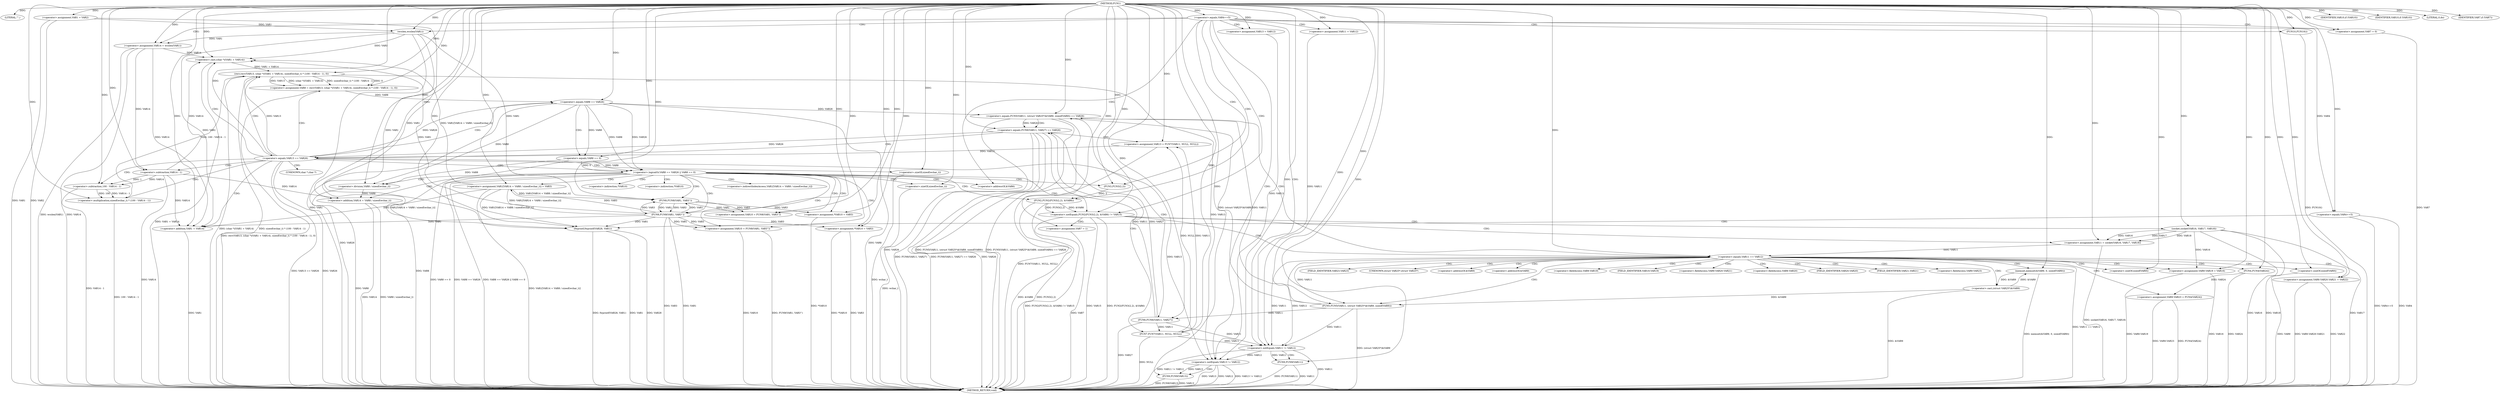 digraph FUN1 {  
"1000100" [label = "(METHOD,FUN1)" ]
"1000308" [label = "(METHOD_RETURN,void)" ]
"1000103" [label = "(LITERAL,\"\",)" ]
"1000104" [label = "(<operator>.assignment,VAR1 = VAR2)" ]
"1000108" [label = "(<operator>.equals,VAR4==5)" ]
"1000115" [label = "(<operator>.assignment,VAR7 = 0)" ]
"1000122" [label = "(<operator>.assignment,VAR11 = VAR12)" ]
"1000126" [label = "(<operator>.assignment,VAR13 = VAR12)" ]
"1000130" [label = "(<operator>.assignment,VAR14 = wcslen(VAR1))" ]
"1000132" [label = "(wcslen,wcslen(VAR1))" ]
"1000137" [label = "(<operator>.notEquals,FUN2(FUN3(2,2), &VAR6) != VAR15)" ]
"1000138" [label = "(FUN2,FUN2(FUN3(2,2), &VAR6))" ]
"1000139" [label = "(FUN3,FUN3(2,2))" ]
"1000147" [label = "(<operator>.assignment,VAR7 = 1)" ]
"1000150" [label = "(<operator>.assignment,VAR11 = socket(VAR16, VAR17, VAR18))" ]
"1000152" [label = "(socket,socket(VAR16, VAR17, VAR18))" ]
"1000157" [label = "(<operator>.equals,VAR11 == VAR12)" ]
"1000162" [label = "(memset,memset(&VAR9, 0, sizeof(VAR9)))" ]
"1000166" [label = "(<operator>.sizeOf,sizeof(VAR9))" ]
"1000168" [label = "(<operator>.assignment,VAR9.VAR19 = VAR16)" ]
"1000173" [label = "(<operator>.assignment,VAR9.VAR20.VAR21 = VAR22)" ]
"1000180" [label = "(<operator>.assignment,VAR9.VAR23 = FUN4(VAR24))" ]
"1000184" [label = "(FUN4,FUN4(VAR24))" ]
"1000187" [label = "(<operator>.equals,FUN5(VAR11, (struct VAR25*)&VAR9, sizeof(VAR9)) == VAR26)" ]
"1000188" [label = "(FUN5,FUN5(VAR11, (struct VAR25*)&VAR9, sizeof(VAR9)))" ]
"1000190" [label = "(<operator>.cast,(struct VAR25*)&VAR9)" ]
"1000194" [label = "(<operator>.sizeOf,sizeof(VAR9))" ]
"1000200" [label = "(<operator>.equals,FUN6(VAR11, VAR27) == VAR26)" ]
"1000201" [label = "(FUN6,FUN6(VAR11, VAR27))" ]
"1000207" [label = "(<operator>.assignment,VAR13 = FUN7(VAR11, NULL, NULL))" ]
"1000209" [label = "(FUN7,FUN7(VAR11, NULL, NULL))" ]
"1000214" [label = "(<operator>.equals,VAR13 == VAR26)" ]
"1000219" [label = "(<operator>.assignment,VAR8 = recv(VAR13, (char *)(VAR1 + VAR14), sizeof(wchar_t) * (100 - VAR14 - 1), 0))" ]
"1000221" [label = "(recv,recv(VAR13, (char *)(VAR1 + VAR14), sizeof(wchar_t) * (100 - VAR14 - 1), 0))" ]
"1000223" [label = "(<operator>.cast,(char *)(VAR1 + VAR14))" ]
"1000225" [label = "(<operator>.addition,VAR1 + VAR14)" ]
"1000228" [label = "(<operator>.multiplication,sizeof(wchar_t) * (100 - VAR14 - 1))" ]
"1000229" [label = "(<operator>.sizeOf,sizeof(wchar_t))" ]
"1000231" [label = "(<operator>.subtraction,100 - VAR14 - 1)" ]
"1000233" [label = "(<operator>.subtraction,VAR14 - 1)" ]
"1000238" [label = "(<operator>.logicalOr,VAR8 == VAR26 || VAR8 == 0)" ]
"1000239" [label = "(<operator>.equals,VAR8 == VAR26)" ]
"1000242" [label = "(<operator>.equals,VAR8 == 0)" ]
"1000247" [label = "(<operator>.assignment,VAR1[VAR14 + VAR8 / sizeof(wchar_t)] = VAR3)" ]
"1000250" [label = "(<operator>.addition,VAR14 + VAR8 / sizeof(wchar_t))" ]
"1000252" [label = "(<operator>.division,VAR8 / sizeof(wchar_t))" ]
"1000254" [label = "(<operator>.sizeOf,sizeof(wchar_t))" ]
"1000257" [label = "(<operator>.assignment,VAR10 = FUN8(VAR1, VAR3''))" ]
"1000259" [label = "(FUN8,FUN8(VAR1, VAR3''))" ]
"1000263" [label = "(IDENTIFIER,VAR10,if (VAR10))" ]
"1000265" [label = "(<operator>.assignment,*VAR10 = VAR3)" ]
"1000269" [label = "(<operator>.assignment,VAR10 = FUN8(VAR1, VAR3''))" ]
"1000271" [label = "(FUN8,FUN8(VAR1, VAR3''))" ]
"1000275" [label = "(IDENTIFIER,VAR10,if (VAR10))" ]
"1000277" [label = "(<operator>.assignment,*VAR10 = VAR3)" ]
"1000281" [label = "(LITERAL,0,do)" ]
"1000283" [label = "(<operator>.notEquals,VAR11 != VAR12)" ]
"1000287" [label = "(FUN9,FUN9(VAR11))" ]
"1000290" [label = "(<operator>.notEquals,VAR13 != VAR12)" ]
"1000294" [label = "(FUN9,FUN9(VAR13))" ]
"1000297" [label = "(IDENTIFIER,VAR7,if (VAR7))" ]
"1000299" [label = "(FUN10,FUN10())" ]
"1000301" [label = "(<operator>.equals,VAR4==5)" ]
"1000305" [label = "(fwprintf,fwprintf(VAR28, VAR1))" ]
"1000142" [label = "(<operator>.addressOf,&VAR6)" ]
"1000163" [label = "(<operator>.addressOf,&VAR9)" ]
"1000169" [label = "(<operator>.fieldAccess,VAR9.VAR19)" ]
"1000171" [label = "(FIELD_IDENTIFIER,VAR19,VAR19)" ]
"1000174" [label = "(<operator>.fieldAccess,VAR9.VAR20.VAR21)" ]
"1000175" [label = "(<operator>.fieldAccess,VAR9.VAR20)" ]
"1000177" [label = "(FIELD_IDENTIFIER,VAR20,VAR20)" ]
"1000178" [label = "(FIELD_IDENTIFIER,VAR21,VAR21)" ]
"1000181" [label = "(<operator>.fieldAccess,VAR9.VAR23)" ]
"1000183" [label = "(FIELD_IDENTIFIER,VAR23,VAR23)" ]
"1000191" [label = "(UNKNOWN,struct VAR25*,struct VAR25*)" ]
"1000192" [label = "(<operator>.addressOf,&VAR9)" ]
"1000224" [label = "(UNKNOWN,char *,char *)" ]
"1000248" [label = "(<operator>.indirectIndexAccess,VAR1[VAR14 + VAR8 / sizeof(wchar_t)])" ]
"1000266" [label = "(<operator>.indirection,*VAR10)" ]
"1000278" [label = "(<operator>.indirection,*VAR10)" ]
  "1000184" -> "1000308"  [ label = "DDG: VAR24"] 
  "1000132" -> "1000308"  [ label = "DDG: VAR1"] 
  "1000187" -> "1000308"  [ label = "DDG: FUN5(VAR11, (struct VAR25*)&VAR9, sizeof(VAR9))"] 
  "1000247" -> "1000308"  [ label = "DDG: VAR1[VAR14 + VAR8 / sizeof(wchar_t)]"] 
  "1000290" -> "1000308"  [ label = "DDG: VAR13"] 
  "1000168" -> "1000308"  [ label = "DDG: VAR16"] 
  "1000187" -> "1000308"  [ label = "DDG: FUN5(VAR11, (struct VAR25*)&VAR9, sizeof(VAR9)) == VAR26"] 
  "1000138" -> "1000308"  [ label = "DDG: &VAR6"] 
  "1000223" -> "1000308"  [ label = "DDG: VAR1 + VAR14"] 
  "1000219" -> "1000308"  [ label = "DDG: recv(VAR13, (char *)(VAR1 + VAR14), sizeof(wchar_t) * (100 - VAR14 - 1), 0)"] 
  "1000250" -> "1000308"  [ label = "DDG: VAR14"] 
  "1000200" -> "1000308"  [ label = "DDG: FUN6(VAR11, VAR27)"] 
  "1000290" -> "1000308"  [ label = "DDG: VAR12"] 
  "1000221" -> "1000308"  [ label = "DDG: (char *)(VAR1 + VAR14)"] 
  "1000207" -> "1000308"  [ label = "DDG: FUN7(VAR11, NULL, NULL)"] 
  "1000283" -> "1000308"  [ label = "DDG: VAR11"] 
  "1000294" -> "1000308"  [ label = "DDG: FUN9(VAR13)"] 
  "1000238" -> "1000308"  [ label = "DDG: VAR8 == VAR26"] 
  "1000231" -> "1000308"  [ label = "DDG: VAR14 - 1"] 
  "1000252" -> "1000308"  [ label = "DDG: VAR8"] 
  "1000290" -> "1000308"  [ label = "DDG: VAR13 != VAR12"] 
  "1000168" -> "1000308"  [ label = "DDG: VAR9.VAR19"] 
  "1000277" -> "1000308"  [ label = "DDG: VAR3"] 
  "1000188" -> "1000308"  [ label = "DDG: (struct VAR25*)&VAR9"] 
  "1000200" -> "1000308"  [ label = "DDG: FUN6(VAR11, VAR27) == VAR26"] 
  "1000214" -> "1000308"  [ label = "DDG: VAR26"] 
  "1000157" -> "1000308"  [ label = "DDG: VAR11 == VAR12"] 
  "1000287" -> "1000308"  [ label = "DDG: FUN9(VAR11)"] 
  "1000173" -> "1000308"  [ label = "DDG: VAR22"] 
  "1000254" -> "1000308"  [ label = "DDG: wchar_t"] 
  "1000104" -> "1000308"  [ label = "DDG: VAR1"] 
  "1000225" -> "1000308"  [ label = "DDG: VAR1"] 
  "1000299" -> "1000308"  [ label = "DDG: FUN10()"] 
  "1000239" -> "1000308"  [ label = "DDG: VAR8"] 
  "1000238" -> "1000308"  [ label = "DDG: VAR8 == VAR26 || VAR8 == 0"] 
  "1000221" -> "1000308"  [ label = "DDG: sizeof(wchar_t) * (100 - VAR14 - 1)"] 
  "1000214" -> "1000308"  [ label = "DDG: VAR13 == VAR26"] 
  "1000305" -> "1000308"  [ label = "DDG: fwprintf(VAR28, VAR1)"] 
  "1000305" -> "1000308"  [ label = "DDG: VAR1"] 
  "1000130" -> "1000308"  [ label = "DDG: wcslen(VAR1)"] 
  "1000138" -> "1000308"  [ label = "DDG: FUN3(2,2)"] 
  "1000194" -> "1000308"  [ label = "DDG: VAR9"] 
  "1000180" -> "1000308"  [ label = "DDG: FUN4(VAR24)"] 
  "1000150" -> "1000308"  [ label = "DDG: socket(VAR16, VAR17, VAR18)"] 
  "1000250" -> "1000308"  [ label = "DDG: VAR8 / sizeof(wchar_t)"] 
  "1000152" -> "1000308"  [ label = "DDG: VAR18"] 
  "1000137" -> "1000308"  [ label = "DDG: VAR15"] 
  "1000180" -> "1000308"  [ label = "DDG: VAR9.VAR23"] 
  "1000301" -> "1000308"  [ label = "DDG: VAR4==5"] 
  "1000201" -> "1000308"  [ label = "DDG: VAR27"] 
  "1000305" -> "1000308"  [ label = "DDG: VAR28"] 
  "1000147" -> "1000308"  [ label = "DDG: VAR7"] 
  "1000265" -> "1000308"  [ label = "DDG: *VAR10"] 
  "1000152" -> "1000308"  [ label = "DDG: VAR16"] 
  "1000301" -> "1000308"  [ label = "DDG: VAR4"] 
  "1000228" -> "1000308"  [ label = "DDG: 100 - VAR14 - 1"] 
  "1000277" -> "1000308"  [ label = "DDG: *VAR10"] 
  "1000209" -> "1000308"  [ label = "DDG: NULL"] 
  "1000152" -> "1000308"  [ label = "DDG: VAR17"] 
  "1000294" -> "1000308"  [ label = "DDG: VAR13"] 
  "1000271" -> "1000308"  [ label = "DDG: VAR3"] 
  "1000233" -> "1000308"  [ label = "DDG: VAR14"] 
  "1000229" -> "1000308"  [ label = "DDG: wchar_t"] 
  "1000238" -> "1000308"  [ label = "DDG: VAR8 == 0"] 
  "1000287" -> "1000308"  [ label = "DDG: VAR11"] 
  "1000269" -> "1000308"  [ label = "DDG: VAR10"] 
  "1000271" -> "1000308"  [ label = "DDG: VAR1"] 
  "1000137" -> "1000308"  [ label = "DDG: FUN2(FUN3(2,2), &VAR6)"] 
  "1000187" -> "1000308"  [ label = "DDG: VAR26"] 
  "1000162" -> "1000308"  [ label = "DDG: memset(&VAR9, 0, sizeof(VAR9))"] 
  "1000283" -> "1000308"  [ label = "DDG: VAR11 != VAR12"] 
  "1000239" -> "1000308"  [ label = "DDG: VAR26"] 
  "1000269" -> "1000308"  [ label = "DDG: FUN8(VAR1, VAR3'')"] 
  "1000115" -> "1000308"  [ label = "DDG: VAR7"] 
  "1000190" -> "1000308"  [ label = "DDG: &VAR9"] 
  "1000173" -> "1000308"  [ label = "DDG: VAR9.VAR20.VAR21"] 
  "1000137" -> "1000308"  [ label = "DDG: FUN2(FUN3(2,2), &VAR6) != VAR15"] 
  "1000242" -> "1000308"  [ label = "DDG: VAR8"] 
  "1000104" -> "1000308"  [ label = "DDG: VAR2"] 
  "1000130" -> "1000308"  [ label = "DDG: VAR14"] 
  "1000200" -> "1000308"  [ label = "DDG: VAR26"] 
  "1000100" -> "1000103"  [ label = "DDG: "] 
  "1000100" -> "1000104"  [ label = "DDG: "] 
  "1000100" -> "1000108"  [ label = "DDG: "] 
  "1000100" -> "1000115"  [ label = "DDG: "] 
  "1000100" -> "1000122"  [ label = "DDG: "] 
  "1000100" -> "1000126"  [ label = "DDG: "] 
  "1000132" -> "1000130"  [ label = "DDG: VAR1"] 
  "1000100" -> "1000130"  [ label = "DDG: "] 
  "1000104" -> "1000132"  [ label = "DDG: VAR1"] 
  "1000100" -> "1000132"  [ label = "DDG: "] 
  "1000138" -> "1000137"  [ label = "DDG: FUN3(2,2)"] 
  "1000138" -> "1000137"  [ label = "DDG: &VAR6"] 
  "1000139" -> "1000138"  [ label = "DDG: 2"] 
  "1000100" -> "1000139"  [ label = "DDG: "] 
  "1000100" -> "1000137"  [ label = "DDG: "] 
  "1000100" -> "1000147"  [ label = "DDG: "] 
  "1000152" -> "1000150"  [ label = "DDG: VAR16"] 
  "1000152" -> "1000150"  [ label = "DDG: VAR17"] 
  "1000152" -> "1000150"  [ label = "DDG: VAR18"] 
  "1000100" -> "1000150"  [ label = "DDG: "] 
  "1000100" -> "1000152"  [ label = "DDG: "] 
  "1000150" -> "1000157"  [ label = "DDG: VAR11"] 
  "1000100" -> "1000157"  [ label = "DDG: "] 
  "1000190" -> "1000162"  [ label = "DDG: &VAR9"] 
  "1000100" -> "1000162"  [ label = "DDG: "] 
  "1000100" -> "1000166"  [ label = "DDG: "] 
  "1000152" -> "1000168"  [ label = "DDG: VAR16"] 
  "1000100" -> "1000168"  [ label = "DDG: "] 
  "1000100" -> "1000173"  [ label = "DDG: "] 
  "1000184" -> "1000180"  [ label = "DDG: VAR24"] 
  "1000100" -> "1000184"  [ label = "DDG: "] 
  "1000188" -> "1000187"  [ label = "DDG: VAR11"] 
  "1000188" -> "1000187"  [ label = "DDG: (struct VAR25*)&VAR9"] 
  "1000157" -> "1000188"  [ label = "DDG: VAR11"] 
  "1000100" -> "1000188"  [ label = "DDG: "] 
  "1000190" -> "1000188"  [ label = "DDG: &VAR9"] 
  "1000162" -> "1000190"  [ label = "DDG: &VAR9"] 
  "1000100" -> "1000194"  [ label = "DDG: "] 
  "1000239" -> "1000187"  [ label = "DDG: VAR26"] 
  "1000100" -> "1000187"  [ label = "DDG: "] 
  "1000201" -> "1000200"  [ label = "DDG: VAR11"] 
  "1000201" -> "1000200"  [ label = "DDG: VAR27"] 
  "1000188" -> "1000201"  [ label = "DDG: VAR11"] 
  "1000100" -> "1000201"  [ label = "DDG: "] 
  "1000187" -> "1000200"  [ label = "DDG: VAR26"] 
  "1000100" -> "1000200"  [ label = "DDG: "] 
  "1000209" -> "1000207"  [ label = "DDG: VAR11"] 
  "1000209" -> "1000207"  [ label = "DDG: NULL"] 
  "1000100" -> "1000207"  [ label = "DDG: "] 
  "1000201" -> "1000209"  [ label = "DDG: VAR11"] 
  "1000100" -> "1000209"  [ label = "DDG: "] 
  "1000207" -> "1000214"  [ label = "DDG: VAR13"] 
  "1000100" -> "1000214"  [ label = "DDG: "] 
  "1000200" -> "1000214"  [ label = "DDG: VAR26"] 
  "1000221" -> "1000219"  [ label = "DDG: VAR13"] 
  "1000221" -> "1000219"  [ label = "DDG: (char *)(VAR1 + VAR14)"] 
  "1000221" -> "1000219"  [ label = "DDG: sizeof(wchar_t) * (100 - VAR14 - 1)"] 
  "1000221" -> "1000219"  [ label = "DDG: 0"] 
  "1000100" -> "1000219"  [ label = "DDG: "] 
  "1000214" -> "1000221"  [ label = "DDG: VAR13"] 
  "1000100" -> "1000221"  [ label = "DDG: "] 
  "1000223" -> "1000221"  [ label = "DDG: VAR1 + VAR14"] 
  "1000247" -> "1000223"  [ label = "DDG: VAR1[VAR14 + VAR8 / sizeof(wchar_t)]"] 
  "1000132" -> "1000223"  [ label = "DDG: VAR1"] 
  "1000271" -> "1000223"  [ label = "DDG: VAR1"] 
  "1000100" -> "1000223"  [ label = "DDG: "] 
  "1000130" -> "1000223"  [ label = "DDG: VAR14"] 
  "1000233" -> "1000223"  [ label = "DDG: VAR14"] 
  "1000247" -> "1000225"  [ label = "DDG: VAR1[VAR14 + VAR8 / sizeof(wchar_t)]"] 
  "1000132" -> "1000225"  [ label = "DDG: VAR1"] 
  "1000271" -> "1000225"  [ label = "DDG: VAR1"] 
  "1000100" -> "1000225"  [ label = "DDG: "] 
  "1000130" -> "1000225"  [ label = "DDG: VAR14"] 
  "1000233" -> "1000225"  [ label = "DDG: VAR14"] 
  "1000228" -> "1000221"  [ label = "DDG: 100 - VAR14 - 1"] 
  "1000100" -> "1000228"  [ label = "DDG: "] 
  "1000100" -> "1000229"  [ label = "DDG: "] 
  "1000231" -> "1000228"  [ label = "DDG: 100"] 
  "1000231" -> "1000228"  [ label = "DDG: VAR14 - 1"] 
  "1000100" -> "1000231"  [ label = "DDG: "] 
  "1000233" -> "1000231"  [ label = "DDG: VAR14"] 
  "1000233" -> "1000231"  [ label = "DDG: 1"] 
  "1000100" -> "1000233"  [ label = "DDG: "] 
  "1000130" -> "1000233"  [ label = "DDG: VAR14"] 
  "1000239" -> "1000238"  [ label = "DDG: VAR8"] 
  "1000239" -> "1000238"  [ label = "DDG: VAR26"] 
  "1000219" -> "1000239"  [ label = "DDG: VAR8"] 
  "1000100" -> "1000239"  [ label = "DDG: "] 
  "1000214" -> "1000239"  [ label = "DDG: VAR26"] 
  "1000242" -> "1000238"  [ label = "DDG: VAR8"] 
  "1000242" -> "1000238"  [ label = "DDG: 0"] 
  "1000239" -> "1000242"  [ label = "DDG: VAR8"] 
  "1000100" -> "1000242"  [ label = "DDG: "] 
  "1000271" -> "1000247"  [ label = "DDG: VAR3"] 
  "1000100" -> "1000247"  [ label = "DDG: "] 
  "1000233" -> "1000250"  [ label = "DDG: VAR14"] 
  "1000100" -> "1000250"  [ label = "DDG: "] 
  "1000252" -> "1000250"  [ label = "DDG: VAR8"] 
  "1000239" -> "1000252"  [ label = "DDG: VAR8"] 
  "1000242" -> "1000252"  [ label = "DDG: VAR8"] 
  "1000100" -> "1000252"  [ label = "DDG: "] 
  "1000100" -> "1000254"  [ label = "DDG: "] 
  "1000259" -> "1000257"  [ label = "DDG: VAR1"] 
  "1000259" -> "1000257"  [ label = "DDG: VAR3"] 
  "1000100" -> "1000257"  [ label = "DDG: "] 
  "1000247" -> "1000259"  [ label = "DDG: VAR1[VAR14 + VAR8 / sizeof(wchar_t)]"] 
  "1000100" -> "1000259"  [ label = "DDG: "] 
  "1000132" -> "1000259"  [ label = "DDG: VAR1"] 
  "1000271" -> "1000259"  [ label = "DDG: VAR1"] 
  "1000271" -> "1000259"  [ label = "DDG: VAR3"] 
  "1000100" -> "1000263"  [ label = "DDG: "] 
  "1000259" -> "1000265"  [ label = "DDG: VAR3"] 
  "1000100" -> "1000265"  [ label = "DDG: "] 
  "1000271" -> "1000269"  [ label = "DDG: VAR1"] 
  "1000271" -> "1000269"  [ label = "DDG: VAR3"] 
  "1000100" -> "1000269"  [ label = "DDG: "] 
  "1000247" -> "1000271"  [ label = "DDG: VAR1[VAR14 + VAR8 / sizeof(wchar_t)]"] 
  "1000259" -> "1000271"  [ label = "DDG: VAR1"] 
  "1000100" -> "1000271"  [ label = "DDG: "] 
  "1000259" -> "1000271"  [ label = "DDG: VAR3"] 
  "1000100" -> "1000275"  [ label = "DDG: "] 
  "1000271" -> "1000277"  [ label = "DDG: VAR3"] 
  "1000100" -> "1000277"  [ label = "DDG: "] 
  "1000100" -> "1000281"  [ label = "DDG: "] 
  "1000209" -> "1000283"  [ label = "DDG: VAR11"] 
  "1000188" -> "1000283"  [ label = "DDG: VAR11"] 
  "1000122" -> "1000283"  [ label = "DDG: VAR11"] 
  "1000157" -> "1000283"  [ label = "DDG: VAR11"] 
  "1000201" -> "1000283"  [ label = "DDG: VAR11"] 
  "1000100" -> "1000283"  [ label = "DDG: "] 
  "1000157" -> "1000283"  [ label = "DDG: VAR12"] 
  "1000283" -> "1000287"  [ label = "DDG: VAR11"] 
  "1000100" -> "1000287"  [ label = "DDG: "] 
  "1000221" -> "1000290"  [ label = "DDG: VAR13"] 
  "1000126" -> "1000290"  [ label = "DDG: VAR13"] 
  "1000214" -> "1000290"  [ label = "DDG: VAR13"] 
  "1000100" -> "1000290"  [ label = "DDG: "] 
  "1000283" -> "1000290"  [ label = "DDG: VAR12"] 
  "1000290" -> "1000294"  [ label = "DDG: VAR13"] 
  "1000100" -> "1000294"  [ label = "DDG: "] 
  "1000100" -> "1000297"  [ label = "DDG: "] 
  "1000100" -> "1000299"  [ label = "DDG: "] 
  "1000108" -> "1000301"  [ label = "DDG: VAR4"] 
  "1000100" -> "1000301"  [ label = "DDG: "] 
  "1000100" -> "1000305"  [ label = "DDG: "] 
  "1000247" -> "1000305"  [ label = "DDG: VAR1[VAR14 + VAR8 / sizeof(wchar_t)]"] 
  "1000132" -> "1000305"  [ label = "DDG: VAR1"] 
  "1000271" -> "1000305"  [ label = "DDG: VAR1"] 
  "1000104" -> "1000305"  [ label = "DDG: VAR1"] 
  "1000108" -> "1000142"  [ label = "CDG: "] 
  "1000108" -> "1000139"  [ label = "CDG: "] 
  "1000108" -> "1000122"  [ label = "CDG: "] 
  "1000108" -> "1000126"  [ label = "CDG: "] 
  "1000108" -> "1000132"  [ label = "CDG: "] 
  "1000108" -> "1000130"  [ label = "CDG: "] 
  "1000108" -> "1000138"  [ label = "CDG: "] 
  "1000108" -> "1000290"  [ label = "CDG: "] 
  "1000108" -> "1000283"  [ label = "CDG: "] 
  "1000108" -> "1000137"  [ label = "CDG: "] 
  "1000108" -> "1000115"  [ label = "CDG: "] 
  "1000108" -> "1000299"  [ label = "CDG: "] 
  "1000137" -> "1000150"  [ label = "CDG: "] 
  "1000137" -> "1000157"  [ label = "CDG: "] 
  "1000137" -> "1000152"  [ label = "CDG: "] 
  "1000137" -> "1000147"  [ label = "CDG: "] 
  "1000157" -> "1000174"  [ label = "CDG: "] 
  "1000157" -> "1000191"  [ label = "CDG: "] 
  "1000157" -> "1000166"  [ label = "CDG: "] 
  "1000157" -> "1000180"  [ label = "CDG: "] 
  "1000157" -> "1000183"  [ label = "CDG: "] 
  "1000157" -> "1000188"  [ label = "CDG: "] 
  "1000157" -> "1000190"  [ label = "CDG: "] 
  "1000157" -> "1000175"  [ label = "CDG: "] 
  "1000157" -> "1000194"  [ label = "CDG: "] 
  "1000157" -> "1000192"  [ label = "CDG: "] 
  "1000157" -> "1000187"  [ label = "CDG: "] 
  "1000157" -> "1000169"  [ label = "CDG: "] 
  "1000157" -> "1000163"  [ label = "CDG: "] 
  "1000157" -> "1000168"  [ label = "CDG: "] 
  "1000157" -> "1000178"  [ label = "CDG: "] 
  "1000157" -> "1000173"  [ label = "CDG: "] 
  "1000157" -> "1000171"  [ label = "CDG: "] 
  "1000157" -> "1000184"  [ label = "CDG: "] 
  "1000157" -> "1000177"  [ label = "CDG: "] 
  "1000157" -> "1000162"  [ label = "CDG: "] 
  "1000157" -> "1000181"  [ label = "CDG: "] 
  "1000187" -> "1000200"  [ label = "CDG: "] 
  "1000187" -> "1000201"  [ label = "CDG: "] 
  "1000200" -> "1000214"  [ label = "CDG: "] 
  "1000200" -> "1000207"  [ label = "CDG: "] 
  "1000200" -> "1000209"  [ label = "CDG: "] 
  "1000214" -> "1000238"  [ label = "CDG: "] 
  "1000214" -> "1000221"  [ label = "CDG: "] 
  "1000214" -> "1000233"  [ label = "CDG: "] 
  "1000214" -> "1000219"  [ label = "CDG: "] 
  "1000214" -> "1000224"  [ label = "CDG: "] 
  "1000214" -> "1000239"  [ label = "CDG: "] 
  "1000214" -> "1000229"  [ label = "CDG: "] 
  "1000214" -> "1000225"  [ label = "CDG: "] 
  "1000214" -> "1000231"  [ label = "CDG: "] 
  "1000214" -> "1000223"  [ label = "CDG: "] 
  "1000214" -> "1000228"  [ label = "CDG: "] 
  "1000238" -> "1000259"  [ label = "CDG: "] 
  "1000238" -> "1000269"  [ label = "CDG: "] 
  "1000238" -> "1000254"  [ label = "CDG: "] 
  "1000238" -> "1000250"  [ label = "CDG: "] 
  "1000238" -> "1000248"  [ label = "CDG: "] 
  "1000238" -> "1000247"  [ label = "CDG: "] 
  "1000238" -> "1000271"  [ label = "CDG: "] 
  "1000238" -> "1000252"  [ label = "CDG: "] 
  "1000238" -> "1000257"  [ label = "CDG: "] 
  "1000238" -> "1000142"  [ label = "CDG: "] 
  "1000238" -> "1000139"  [ label = "CDG: "] 
  "1000238" -> "1000138"  [ label = "CDG: "] 
  "1000238" -> "1000137"  [ label = "CDG: "] 
  "1000238" -> "1000265"  [ label = "CDG: "] 
  "1000238" -> "1000266"  [ label = "CDG: "] 
  "1000238" -> "1000277"  [ label = "CDG: "] 
  "1000238" -> "1000278"  [ label = "CDG: "] 
  "1000239" -> "1000242"  [ label = "CDG: "] 
  "1000283" -> "1000287"  [ label = "CDG: "] 
  "1000290" -> "1000294"  [ label = "CDG: "] 
  "1000301" -> "1000305"  [ label = "CDG: "] 
}
